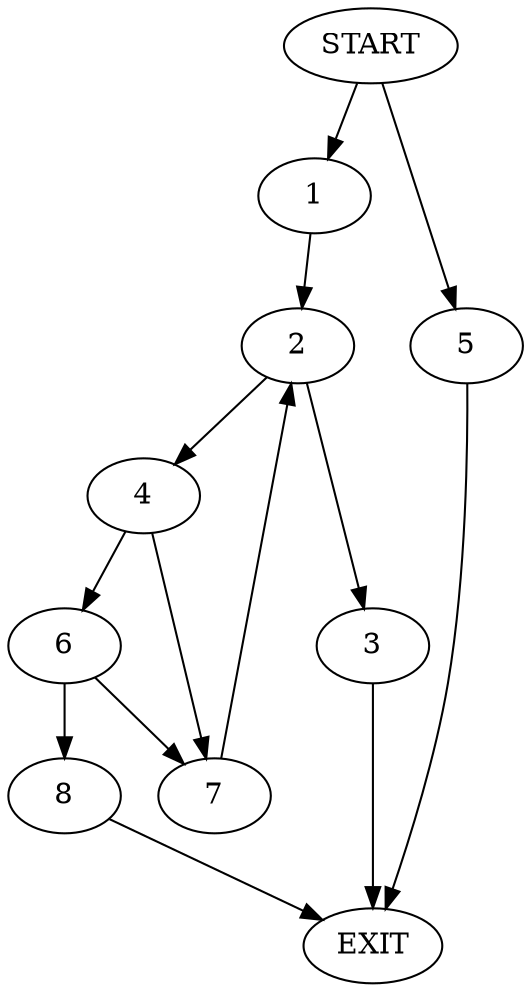 digraph {
0 [label="START"]
9 [label="EXIT"]
0 -> 1
1 -> 2
2 -> 3
2 -> 4
0 -> 5
5 -> 9
3 -> 9
4 -> 6
4 -> 7
7 -> 2
6 -> 7
6 -> 8
8 -> 9
}
